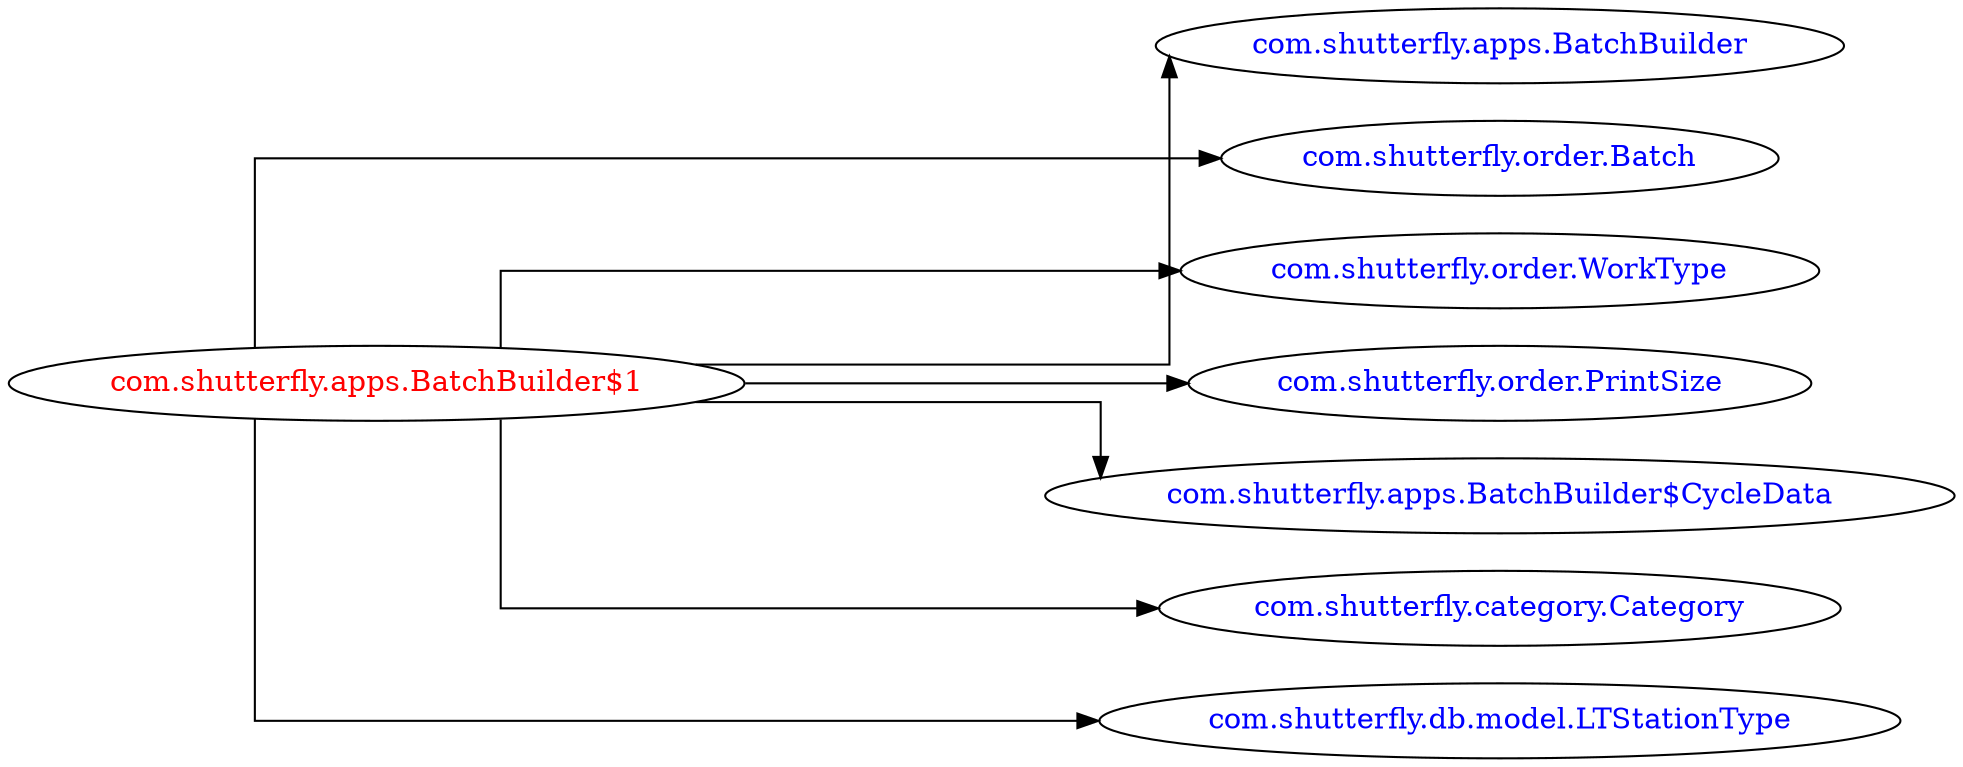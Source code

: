 digraph dependencyGraph {
 concentrate=true;
 ranksep="2.0";
 rankdir="LR"; 
 splines="ortho";
"com.shutterfly.apps.BatchBuilder$1" [fontcolor="red"];
"com.shutterfly.apps.BatchBuilder" [ fontcolor="blue" ];
"com.shutterfly.apps.BatchBuilder$1"->"com.shutterfly.apps.BatchBuilder";
"com.shutterfly.order.Batch" [ fontcolor="blue" ];
"com.shutterfly.apps.BatchBuilder$1"->"com.shutterfly.order.Batch";
"com.shutterfly.order.WorkType" [ fontcolor="blue" ];
"com.shutterfly.apps.BatchBuilder$1"->"com.shutterfly.order.WorkType";
"com.shutterfly.order.PrintSize" [ fontcolor="blue" ];
"com.shutterfly.apps.BatchBuilder$1"->"com.shutterfly.order.PrintSize";
"com.shutterfly.apps.BatchBuilder$CycleData" [ fontcolor="blue" ];
"com.shutterfly.apps.BatchBuilder$1"->"com.shutterfly.apps.BatchBuilder$CycleData";
"com.shutterfly.category.Category" [ fontcolor="blue" ];
"com.shutterfly.apps.BatchBuilder$1"->"com.shutterfly.category.Category";
"com.shutterfly.db.model.LTStationType" [ fontcolor="blue" ];
"com.shutterfly.apps.BatchBuilder$1"->"com.shutterfly.db.model.LTStationType";
}